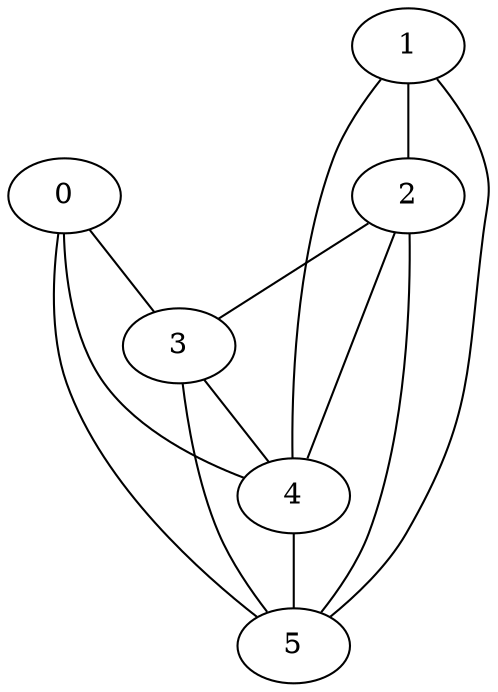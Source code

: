 graph Graphette
{
	0 -- 3;
	0 -- 4;
	0 -- 5;
	1 -- 2;
	1 -- 4;
	1 -- 5;
	2 -- 3;
	2 -- 4;
	2 -- 5;
	3 -- 4;
	3 -- 5;
	4 -- 5;
}